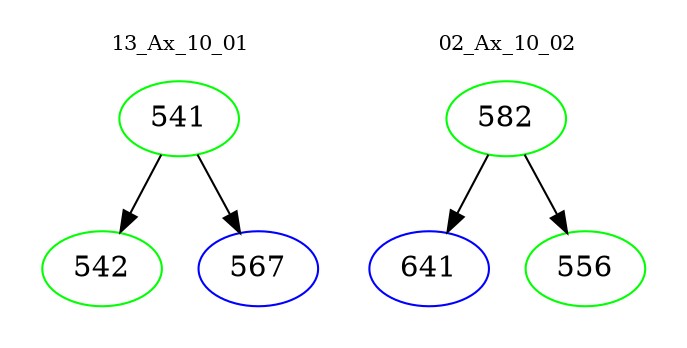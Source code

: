 digraph{
subgraph cluster_0 {
color = white
label = "13_Ax_10_01";
fontsize=10;
T0_541 [label="541", color="green"]
T0_541 -> T0_542 [color="black"]
T0_542 [label="542", color="green"]
T0_541 -> T0_567 [color="black"]
T0_567 [label="567", color="blue"]
}
subgraph cluster_1 {
color = white
label = "02_Ax_10_02";
fontsize=10;
T1_582 [label="582", color="green"]
T1_582 -> T1_641 [color="black"]
T1_641 [label="641", color="blue"]
T1_582 -> T1_556 [color="black"]
T1_556 [label="556", color="green"]
}
}
